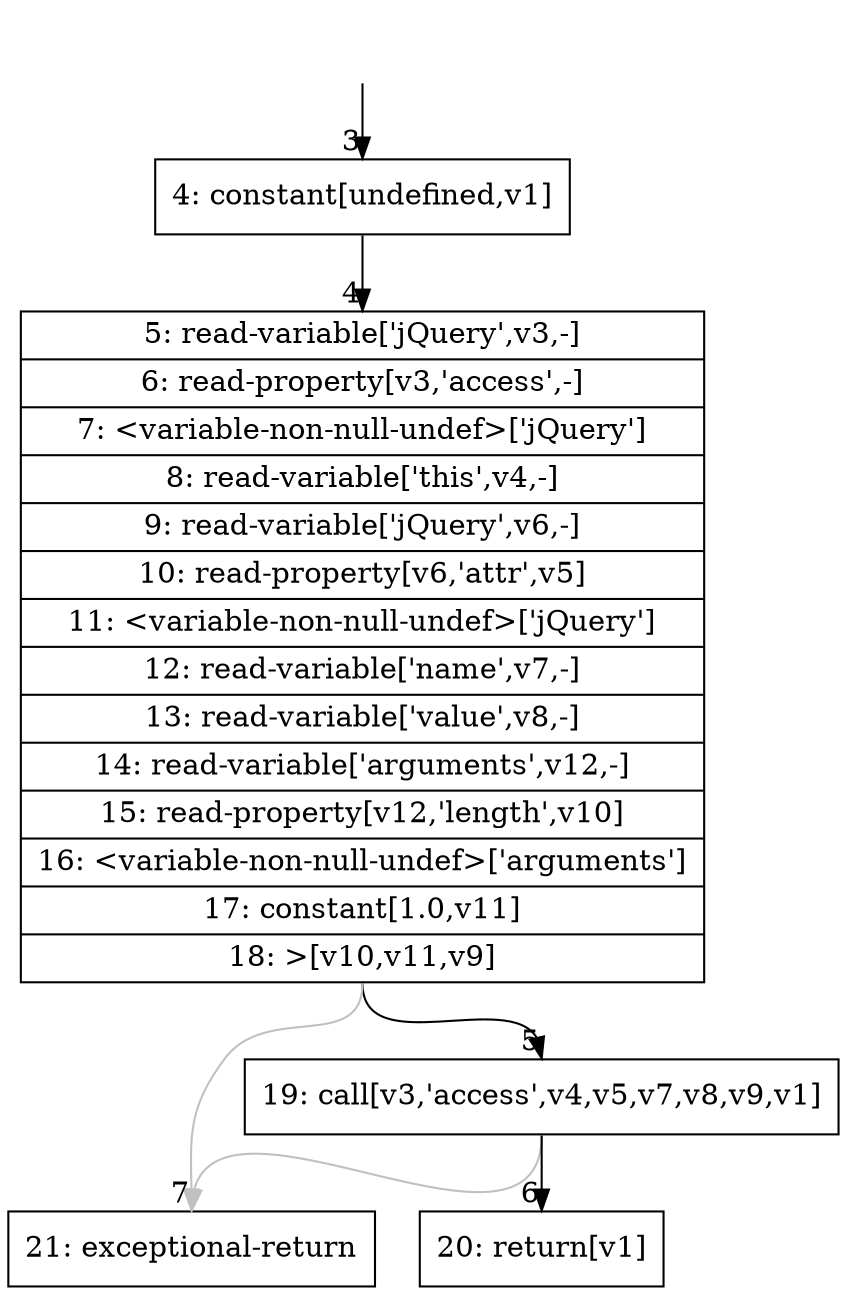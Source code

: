 digraph {
rankdir="TD"
BB_entry1[shape=none,label=""];
BB_entry1 -> BB3 [tailport=s, headport=n, headlabel="    3"]
BB3 [shape=record label="{4: constant[undefined,v1]}" ] 
BB3 -> BB4 [tailport=s, headport=n, headlabel="      4"]
BB4 [shape=record label="{5: read-variable['jQuery',v3,-]|6: read-property[v3,'access',-]|7: \<variable-non-null-undef\>['jQuery']|8: read-variable['this',v4,-]|9: read-variable['jQuery',v6,-]|10: read-property[v6,'attr',v5]|11: \<variable-non-null-undef\>['jQuery']|12: read-variable['name',v7,-]|13: read-variable['value',v8,-]|14: read-variable['arguments',v12,-]|15: read-property[v12,'length',v10]|16: \<variable-non-null-undef\>['arguments']|17: constant[1.0,v11]|18: \>[v10,v11,v9]}" ] 
BB4 -> BB5 [tailport=s, headport=n, headlabel="      5"]
BB4 -> BB7 [tailport=s, headport=n, color=gray, headlabel="      7"]
BB5 [shape=record label="{19: call[v3,'access',v4,v5,v7,v8,v9,v1]}" ] 
BB5 -> BB6 [tailport=s, headport=n, headlabel="      6"]
BB5 -> BB7 [tailport=s, headport=n, color=gray]
BB6 [shape=record label="{20: return[v1]}" ] 
BB7 [shape=record label="{21: exceptional-return}" ] 
}
